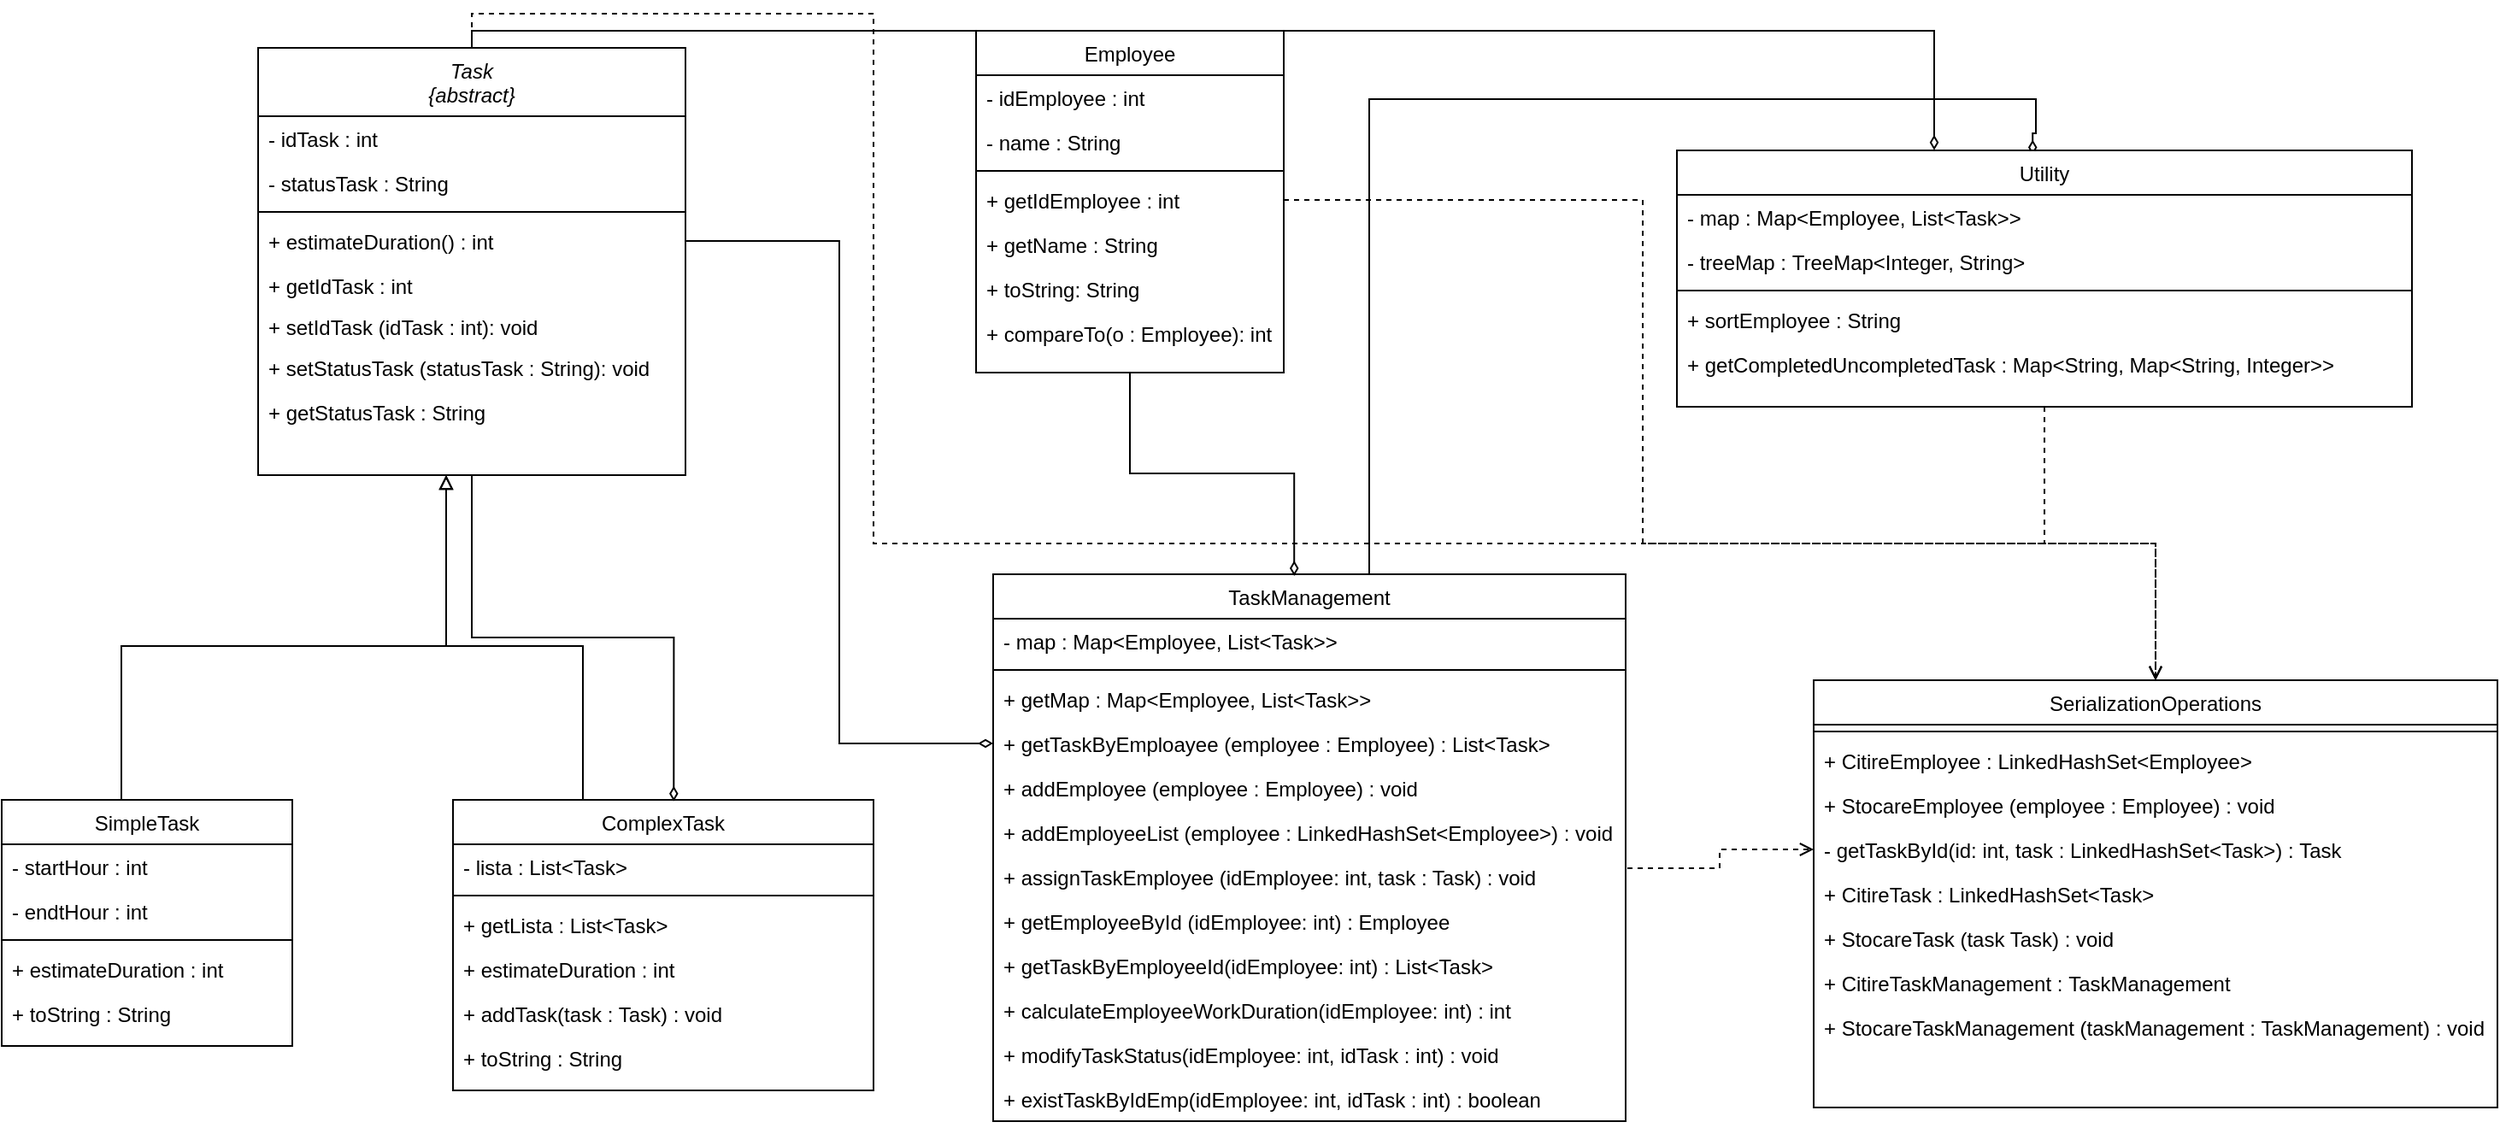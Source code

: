 <mxfile version="26.1.1">
  <diagram id="C5RBs43oDa-KdzZeNtuy" name="Page-1">
    <mxGraphModel dx="934" dy="601" grid="1" gridSize="10" guides="1" tooltips="1" connect="1" arrows="1" fold="1" page="1" pageScale="1" pageWidth="827" pageHeight="1169" math="0" shadow="0">
      <root>
        <mxCell id="WIyWlLk6GJQsqaUBKTNV-0" />
        <mxCell id="WIyWlLk6GJQsqaUBKTNV-1" parent="WIyWlLk6GJQsqaUBKTNV-0" />
        <mxCell id="DZLVX60gRmPxPwTFf5g4-66" style="edgeStyle=orthogonalEdgeStyle;rounded=0;orthogonalLoop=1;jettySize=auto;html=1;exitX=0.5;exitY=0;exitDx=0;exitDy=0;dashed=1;endArrow=open;endFill=0;" parent="WIyWlLk6GJQsqaUBKTNV-1" source="zkfFHV4jXpPFQw0GAbJ--0" edge="1">
          <mxGeometry relative="1" as="geometry">
            <mxPoint x="1330" y="490" as="targetPoint" />
            <Array as="points">
              <mxPoint x="345" y="100" />
              <mxPoint x="580" y="100" />
              <mxPoint x="580" y="410" />
              <mxPoint x="1330" y="410" />
            </Array>
          </mxGeometry>
        </mxCell>
        <mxCell id="zkfFHV4jXpPFQw0GAbJ--0" value="Task&#xa;{abstract}&#xa;" style="swimlane;fontStyle=2;align=center;verticalAlign=top;childLayout=stackLayout;horizontal=1;startSize=40;horizontalStack=0;resizeParent=1;resizeLast=0;collapsible=1;marginBottom=0;rounded=0;shadow=0;strokeWidth=1;" parent="WIyWlLk6GJQsqaUBKTNV-1" vertex="1">
          <mxGeometry x="220" y="120" width="250" height="250" as="geometry">
            <mxRectangle x="220" y="120" width="160" height="26" as="alternateBounds" />
          </mxGeometry>
        </mxCell>
        <mxCell id="zkfFHV4jXpPFQw0GAbJ--1" value="- idTask : int" style="text;align=left;verticalAlign=top;spacingLeft=4;spacingRight=4;overflow=hidden;rotatable=0;points=[[0,0.5],[1,0.5]];portConstraint=eastwest;" parent="zkfFHV4jXpPFQw0GAbJ--0" vertex="1">
          <mxGeometry y="40" width="250" height="26" as="geometry" />
        </mxCell>
        <mxCell id="zkfFHV4jXpPFQw0GAbJ--2" value="- statusTask : String" style="text;align=left;verticalAlign=top;spacingLeft=4;spacingRight=4;overflow=hidden;rotatable=0;points=[[0,0.5],[1,0.5]];portConstraint=eastwest;rounded=0;shadow=0;html=0;" parent="zkfFHV4jXpPFQw0GAbJ--0" vertex="1">
          <mxGeometry y="66" width="250" height="26" as="geometry" />
        </mxCell>
        <mxCell id="zkfFHV4jXpPFQw0GAbJ--4" value="" style="line;html=1;strokeWidth=1;align=left;verticalAlign=middle;spacingTop=-1;spacingLeft=3;spacingRight=3;rotatable=0;labelPosition=right;points=[];portConstraint=eastwest;" parent="zkfFHV4jXpPFQw0GAbJ--0" vertex="1">
          <mxGeometry y="92" width="250" height="8" as="geometry" />
        </mxCell>
        <mxCell id="zkfFHV4jXpPFQw0GAbJ--5" value="+ estimateDuration() : int&#xa;" style="text;align=left;verticalAlign=top;spacingLeft=4;spacingRight=4;overflow=hidden;rotatable=0;points=[[0,0.5],[1,0.5]];portConstraint=eastwest;" parent="zkfFHV4jXpPFQw0GAbJ--0" vertex="1">
          <mxGeometry y="100" width="250" height="26" as="geometry" />
        </mxCell>
        <mxCell id="DZLVX60gRmPxPwTFf5g4-1" value="+ getIdTask : int&#xa;" style="text;align=left;verticalAlign=top;spacingLeft=4;spacingRight=4;overflow=hidden;rotatable=0;points=[[0,0.5],[1,0.5]];portConstraint=eastwest;" parent="zkfFHV4jXpPFQw0GAbJ--0" vertex="1">
          <mxGeometry y="126" width="250" height="24" as="geometry" />
        </mxCell>
        <mxCell id="DZLVX60gRmPxPwTFf5g4-5" value="+ setIdTask (idTask : int): void&#xa;" style="text;align=left;verticalAlign=top;spacingLeft=4;spacingRight=4;overflow=hidden;rotatable=0;points=[[0,0.5],[1,0.5]];portConstraint=eastwest;" parent="zkfFHV4jXpPFQw0GAbJ--0" vertex="1">
          <mxGeometry y="150" width="250" height="24" as="geometry" />
        </mxCell>
        <mxCell id="DZLVX60gRmPxPwTFf5g4-6" value="+ setStatusTask (statusTask : String): void" style="text;align=left;verticalAlign=top;spacingLeft=4;spacingRight=4;overflow=hidden;rotatable=0;points=[[0,0.5],[1,0.5]];portConstraint=eastwest;" parent="zkfFHV4jXpPFQw0GAbJ--0" vertex="1">
          <mxGeometry y="174" width="250" height="26" as="geometry" />
        </mxCell>
        <mxCell id="DZLVX60gRmPxPwTFf5g4-7" value="+ getStatusTask : String" style="text;align=left;verticalAlign=top;spacingLeft=4;spacingRight=4;overflow=hidden;rotatable=0;points=[[0,0.5],[1,0.5]];portConstraint=eastwest;" parent="zkfFHV4jXpPFQw0GAbJ--0" vertex="1">
          <mxGeometry y="200" width="250" height="26" as="geometry" />
        </mxCell>
        <mxCell id="DZLVX60gRmPxPwTFf5g4-10" style="edgeStyle=orthogonalEdgeStyle;rounded=0;orthogonalLoop=1;jettySize=auto;html=1;endArrow=block;endFill=0;" parent="WIyWlLk6GJQsqaUBKTNV-1" source="zkfFHV4jXpPFQw0GAbJ--6" edge="1">
          <mxGeometry relative="1" as="geometry">
            <mxPoint x="330.0" y="370" as="targetPoint" />
            <Array as="points">
              <mxPoint x="140" y="470" />
              <mxPoint x="330" y="470" />
            </Array>
          </mxGeometry>
        </mxCell>
        <mxCell id="zkfFHV4jXpPFQw0GAbJ--6" value="SimpleTask" style="swimlane;fontStyle=0;align=center;verticalAlign=top;childLayout=stackLayout;horizontal=1;startSize=26;horizontalStack=0;resizeParent=1;resizeLast=0;collapsible=1;marginBottom=0;rounded=0;shadow=0;strokeWidth=1;" parent="WIyWlLk6GJQsqaUBKTNV-1" vertex="1">
          <mxGeometry x="70" y="560" width="170" height="144" as="geometry">
            <mxRectangle x="130" y="380" width="160" height="26" as="alternateBounds" />
          </mxGeometry>
        </mxCell>
        <mxCell id="zkfFHV4jXpPFQw0GAbJ--7" value="- startHour : int" style="text;align=left;verticalAlign=top;spacingLeft=4;spacingRight=4;overflow=hidden;rotatable=0;points=[[0,0.5],[1,0.5]];portConstraint=eastwest;" parent="zkfFHV4jXpPFQw0GAbJ--6" vertex="1">
          <mxGeometry y="26" width="170" height="26" as="geometry" />
        </mxCell>
        <mxCell id="zkfFHV4jXpPFQw0GAbJ--8" value="- endtHour : int" style="text;align=left;verticalAlign=top;spacingLeft=4;spacingRight=4;overflow=hidden;rotatable=0;points=[[0,0.5],[1,0.5]];portConstraint=eastwest;rounded=0;shadow=0;html=0;" parent="zkfFHV4jXpPFQw0GAbJ--6" vertex="1">
          <mxGeometry y="52" width="170" height="26" as="geometry" />
        </mxCell>
        <mxCell id="zkfFHV4jXpPFQw0GAbJ--9" value="" style="line;html=1;strokeWidth=1;align=left;verticalAlign=middle;spacingTop=-1;spacingLeft=3;spacingRight=3;rotatable=0;labelPosition=right;points=[];portConstraint=eastwest;" parent="zkfFHV4jXpPFQw0GAbJ--6" vertex="1">
          <mxGeometry y="78" width="170" height="8" as="geometry" />
        </mxCell>
        <mxCell id="zkfFHV4jXpPFQw0GAbJ--10" value="+ estimateDuration : int" style="text;align=left;verticalAlign=top;spacingLeft=4;spacingRight=4;overflow=hidden;rotatable=0;points=[[0,0.5],[1,0.5]];portConstraint=eastwest;fontStyle=0" parent="zkfFHV4jXpPFQw0GAbJ--6" vertex="1">
          <mxGeometry y="86" width="170" height="26" as="geometry" />
        </mxCell>
        <mxCell id="zkfFHV4jXpPFQw0GAbJ--11" value="+ toString : String" style="text;align=left;verticalAlign=top;spacingLeft=4;spacingRight=4;overflow=hidden;rotatable=0;points=[[0,0.5],[1,0.5]];portConstraint=eastwest;" parent="zkfFHV4jXpPFQw0GAbJ--6" vertex="1">
          <mxGeometry y="112" width="170" height="28" as="geometry" />
        </mxCell>
        <mxCell id="DZLVX60gRmPxPwTFf5g4-11" style="edgeStyle=orthogonalEdgeStyle;rounded=0;orthogonalLoop=1;jettySize=auto;html=1;exitX=0.5;exitY=0;exitDx=0;exitDy=0;endArrow=block;endFill=0;" parent="WIyWlLk6GJQsqaUBKTNV-1" source="zkfFHV4jXpPFQw0GAbJ--13" edge="1">
          <mxGeometry relative="1" as="geometry">
            <mxPoint x="330.0" y="370" as="targetPoint" />
            <Array as="points">
              <mxPoint x="410" y="560" />
              <mxPoint x="410" y="470" />
              <mxPoint x="330" y="470" />
            </Array>
          </mxGeometry>
        </mxCell>
        <mxCell id="zkfFHV4jXpPFQw0GAbJ--13" value="ComplexTask" style="swimlane;fontStyle=0;align=center;verticalAlign=top;childLayout=stackLayout;horizontal=1;startSize=26;horizontalStack=0;resizeParent=1;resizeLast=0;collapsible=1;marginBottom=0;rounded=0;shadow=0;strokeWidth=1;" parent="WIyWlLk6GJQsqaUBKTNV-1" vertex="1">
          <mxGeometry x="334" y="560" width="246" height="170" as="geometry">
            <mxRectangle x="340" y="380" width="170" height="26" as="alternateBounds" />
          </mxGeometry>
        </mxCell>
        <mxCell id="zkfFHV4jXpPFQw0GAbJ--14" value="- lista : List&lt;Task&gt;" style="text;align=left;verticalAlign=top;spacingLeft=4;spacingRight=4;overflow=hidden;rotatable=0;points=[[0,0.5],[1,0.5]];portConstraint=eastwest;" parent="zkfFHV4jXpPFQw0GAbJ--13" vertex="1">
          <mxGeometry y="26" width="246" height="26" as="geometry" />
        </mxCell>
        <mxCell id="zkfFHV4jXpPFQw0GAbJ--15" value="" style="line;html=1;strokeWidth=1;align=left;verticalAlign=middle;spacingTop=-1;spacingLeft=3;spacingRight=3;rotatable=0;labelPosition=right;points=[];portConstraint=eastwest;" parent="zkfFHV4jXpPFQw0GAbJ--13" vertex="1">
          <mxGeometry y="52" width="246" height="8" as="geometry" />
        </mxCell>
        <mxCell id="DZLVX60gRmPxPwTFf5g4-12" value="+ getLista : List&lt;Task&gt;" style="text;align=left;verticalAlign=top;spacingLeft=4;spacingRight=4;overflow=hidden;rotatable=0;points=[[0,0.5],[1,0.5]];portConstraint=eastwest;fontStyle=0" parent="zkfFHV4jXpPFQw0GAbJ--13" vertex="1">
          <mxGeometry y="60" width="246" height="26" as="geometry" />
        </mxCell>
        <mxCell id="DZLVX60gRmPxPwTFf5g4-13" value="+ estimateDuration : int" style="text;align=left;verticalAlign=top;spacingLeft=4;spacingRight=4;overflow=hidden;rotatable=0;points=[[0,0.5],[1,0.5]];portConstraint=eastwest;fontStyle=0" parent="zkfFHV4jXpPFQw0GAbJ--13" vertex="1">
          <mxGeometry y="86" width="246" height="26" as="geometry" />
        </mxCell>
        <mxCell id="DZLVX60gRmPxPwTFf5g4-14" value="+ addTask(task : Task) : void" style="text;align=left;verticalAlign=top;spacingLeft=4;spacingRight=4;overflow=hidden;rotatable=0;points=[[0,0.5],[1,0.5]];portConstraint=eastwest;fontStyle=0" parent="zkfFHV4jXpPFQw0GAbJ--13" vertex="1">
          <mxGeometry y="112" width="246" height="26" as="geometry" />
        </mxCell>
        <mxCell id="DZLVX60gRmPxPwTFf5g4-15" value="+ toString : String" style="text;align=left;verticalAlign=top;spacingLeft=4;spacingRight=4;overflow=hidden;rotatable=0;points=[[0,0.5],[1,0.5]];portConstraint=eastwest;fontStyle=0" parent="zkfFHV4jXpPFQw0GAbJ--13" vertex="1">
          <mxGeometry y="138" width="246" height="26" as="geometry" />
        </mxCell>
        <mxCell id="DZLVX60gRmPxPwTFf5g4-56" style="edgeStyle=orthogonalEdgeStyle;rounded=0;orthogonalLoop=1;jettySize=auto;html=1;exitX=0.5;exitY=0;exitDx=0;exitDy=0;entryX=0.484;entryY=0.018;entryDx=0;entryDy=0;endArrow=diamondThin;endFill=0;entryPerimeter=0;" parent="WIyWlLk6GJQsqaUBKTNV-1" source="DZLVX60gRmPxPwTFf5g4-38" target="DZLVX60gRmPxPwTFf5g4-18" edge="1">
          <mxGeometry relative="1" as="geometry">
            <mxPoint x="750" y="330" as="sourcePoint" />
            <mxPoint x="1285" y="200" as="targetPoint" />
            <Array as="points">
              <mxPoint x="870" y="428" />
              <mxPoint x="870" y="150" />
              <mxPoint x="1260" y="150" />
              <mxPoint x="1260" y="170" />
              <mxPoint x="1258" y="170" />
            </Array>
          </mxGeometry>
        </mxCell>
        <mxCell id="zkfFHV4jXpPFQw0GAbJ--17" value="Employee" style="swimlane;fontStyle=0;align=center;verticalAlign=top;childLayout=stackLayout;horizontal=1;startSize=26;horizontalStack=0;resizeParent=1;resizeLast=0;collapsible=1;marginBottom=0;rounded=0;shadow=0;strokeWidth=1;" parent="WIyWlLk6GJQsqaUBKTNV-1" vertex="1">
          <mxGeometry x="640" y="110" width="180" height="200" as="geometry">
            <mxRectangle x="550" y="140" width="160" height="26" as="alternateBounds" />
          </mxGeometry>
        </mxCell>
        <mxCell id="zkfFHV4jXpPFQw0GAbJ--18" value="- idEmployee : int" style="text;align=left;verticalAlign=top;spacingLeft=4;spacingRight=4;overflow=hidden;rotatable=0;points=[[0,0.5],[1,0.5]];portConstraint=eastwest;" parent="zkfFHV4jXpPFQw0GAbJ--17" vertex="1">
          <mxGeometry y="26" width="180" height="26" as="geometry" />
        </mxCell>
        <mxCell id="zkfFHV4jXpPFQw0GAbJ--19" value="- name : String" style="text;align=left;verticalAlign=top;spacingLeft=4;spacingRight=4;overflow=hidden;rotatable=0;points=[[0,0.5],[1,0.5]];portConstraint=eastwest;rounded=0;shadow=0;html=0;" parent="zkfFHV4jXpPFQw0GAbJ--17" vertex="1">
          <mxGeometry y="52" width="180" height="26" as="geometry" />
        </mxCell>
        <mxCell id="zkfFHV4jXpPFQw0GAbJ--23" value="" style="line;html=1;strokeWidth=1;align=left;verticalAlign=middle;spacingTop=-1;spacingLeft=3;spacingRight=3;rotatable=0;labelPosition=right;points=[];portConstraint=eastwest;" parent="zkfFHV4jXpPFQw0GAbJ--17" vertex="1">
          <mxGeometry y="78" width="180" height="8" as="geometry" />
        </mxCell>
        <mxCell id="zkfFHV4jXpPFQw0GAbJ--24" value="+ getIdEmployee : int" style="text;align=left;verticalAlign=top;spacingLeft=4;spacingRight=4;overflow=hidden;rotatable=0;points=[[0,0.5],[1,0.5]];portConstraint=eastwest;" parent="zkfFHV4jXpPFQw0GAbJ--17" vertex="1">
          <mxGeometry y="86" width="180" height="26" as="geometry" />
        </mxCell>
        <mxCell id="zkfFHV4jXpPFQw0GAbJ--25" value="+ getName : String" style="text;align=left;verticalAlign=top;spacingLeft=4;spacingRight=4;overflow=hidden;rotatable=0;points=[[0,0.5],[1,0.5]];portConstraint=eastwest;" parent="zkfFHV4jXpPFQw0GAbJ--17" vertex="1">
          <mxGeometry y="112" width="180" height="26" as="geometry" />
        </mxCell>
        <mxCell id="DZLVX60gRmPxPwTFf5g4-16" value="+ toString: String" style="text;align=left;verticalAlign=top;spacingLeft=4;spacingRight=4;overflow=hidden;rotatable=0;points=[[0,0.5],[1,0.5]];portConstraint=eastwest;" parent="zkfFHV4jXpPFQw0GAbJ--17" vertex="1">
          <mxGeometry y="138" width="180" height="26" as="geometry" />
        </mxCell>
        <mxCell id="DZLVX60gRmPxPwTFf5g4-17" value="+ compareTo(o : Employee): int" style="text;align=left;verticalAlign=top;spacingLeft=4;spacingRight=4;overflow=hidden;rotatable=0;points=[[0,0.5],[1,0.5]];portConstraint=eastwest;" parent="zkfFHV4jXpPFQw0GAbJ--17" vertex="1">
          <mxGeometry y="164" width="180" height="26" as="geometry" />
        </mxCell>
        <mxCell id="DZLVX60gRmPxPwTFf5g4-60" style="edgeStyle=orthogonalEdgeStyle;rounded=0;orthogonalLoop=1;jettySize=auto;html=1;exitX=0.5;exitY=1;exitDx=0;exitDy=0;entryX=0.5;entryY=0;entryDx=0;entryDy=0;dashed=1;endArrow=open;endFill=0;" parent="WIyWlLk6GJQsqaUBKTNV-1" source="DZLVX60gRmPxPwTFf5g4-18" target="DZLVX60gRmPxPwTFf5g4-26" edge="1">
          <mxGeometry relative="1" as="geometry" />
        </mxCell>
        <mxCell id="DZLVX60gRmPxPwTFf5g4-18" value="Utility" style="swimlane;fontStyle=0;align=center;verticalAlign=top;childLayout=stackLayout;horizontal=1;startSize=26;horizontalStack=0;resizeParent=1;resizeLast=0;collapsible=1;marginBottom=0;rounded=0;shadow=0;strokeWidth=1;" parent="WIyWlLk6GJQsqaUBKTNV-1" vertex="1">
          <mxGeometry x="1050" y="180" width="430" height="150" as="geometry">
            <mxRectangle x="550" y="140" width="160" height="26" as="alternateBounds" />
          </mxGeometry>
        </mxCell>
        <mxCell id="DZLVX60gRmPxPwTFf5g4-19" value="- map : Map&lt;Employee, List&lt;Task&gt;&gt;" style="text;align=left;verticalAlign=top;spacingLeft=4;spacingRight=4;overflow=hidden;rotatable=0;points=[[0,0.5],[1,0.5]];portConstraint=eastwest;" parent="DZLVX60gRmPxPwTFf5g4-18" vertex="1">
          <mxGeometry y="26" width="430" height="26" as="geometry" />
        </mxCell>
        <mxCell id="DZLVX60gRmPxPwTFf5g4-20" value="- treeMap : TreeMap&lt;Integer, String&gt;" style="text;align=left;verticalAlign=top;spacingLeft=4;spacingRight=4;overflow=hidden;rotatable=0;points=[[0,0.5],[1,0.5]];portConstraint=eastwest;rounded=0;shadow=0;html=0;" parent="DZLVX60gRmPxPwTFf5g4-18" vertex="1">
          <mxGeometry y="52" width="430" height="26" as="geometry" />
        </mxCell>
        <mxCell id="DZLVX60gRmPxPwTFf5g4-21" value="" style="line;html=1;strokeWidth=1;align=left;verticalAlign=middle;spacingTop=-1;spacingLeft=3;spacingRight=3;rotatable=0;labelPosition=right;points=[];portConstraint=eastwest;" parent="DZLVX60gRmPxPwTFf5g4-18" vertex="1">
          <mxGeometry y="78" width="430" height="8" as="geometry" />
        </mxCell>
        <mxCell id="DZLVX60gRmPxPwTFf5g4-22" value="+ sortEmployee : String" style="text;align=left;verticalAlign=top;spacingLeft=4;spacingRight=4;overflow=hidden;rotatable=0;points=[[0,0.5],[1,0.5]];portConstraint=eastwest;" parent="DZLVX60gRmPxPwTFf5g4-18" vertex="1">
          <mxGeometry y="86" width="430" height="26" as="geometry" />
        </mxCell>
        <mxCell id="DZLVX60gRmPxPwTFf5g4-23" value="+ getCompletedUncompletedTask : Map&lt;String, Map&lt;String, Integer&gt;&gt;" style="text;align=left;verticalAlign=top;spacingLeft=4;spacingRight=4;overflow=hidden;rotatable=0;points=[[0,0.5],[1,0.5]];portConstraint=eastwest;" parent="DZLVX60gRmPxPwTFf5g4-18" vertex="1">
          <mxGeometry y="112" width="430" height="26" as="geometry" />
        </mxCell>
        <mxCell id="DZLVX60gRmPxPwTFf5g4-26" value="SerializationOperations" style="swimlane;fontStyle=0;align=center;verticalAlign=top;childLayout=stackLayout;horizontal=1;startSize=26;horizontalStack=0;resizeParent=1;resizeLast=0;collapsible=1;marginBottom=0;rounded=0;shadow=0;strokeWidth=1;" parent="WIyWlLk6GJQsqaUBKTNV-1" vertex="1">
          <mxGeometry x="1130" y="490" width="400" height="250" as="geometry">
            <mxRectangle x="550" y="140" width="160" height="26" as="alternateBounds" />
          </mxGeometry>
        </mxCell>
        <mxCell id="DZLVX60gRmPxPwTFf5g4-29" value="" style="line;html=1;strokeWidth=1;align=left;verticalAlign=middle;spacingTop=-1;spacingLeft=3;spacingRight=3;rotatable=0;labelPosition=right;points=[];portConstraint=eastwest;" parent="DZLVX60gRmPxPwTFf5g4-26" vertex="1">
          <mxGeometry y="26" width="400" height="8" as="geometry" />
        </mxCell>
        <mxCell id="DZLVX60gRmPxPwTFf5g4-30" value="+ CitireEmployee : LinkedHashSet&lt;Employee&gt;" style="text;align=left;verticalAlign=top;spacingLeft=4;spacingRight=4;overflow=hidden;rotatable=0;points=[[0,0.5],[1,0.5]];portConstraint=eastwest;" parent="DZLVX60gRmPxPwTFf5g4-26" vertex="1">
          <mxGeometry y="34" width="400" height="26" as="geometry" />
        </mxCell>
        <mxCell id="DZLVX60gRmPxPwTFf5g4-31" value="+ StocareEmployee (employee : Employee) : void " style="text;align=left;verticalAlign=top;spacingLeft=4;spacingRight=4;overflow=hidden;rotatable=0;points=[[0,0.5],[1,0.5]];portConstraint=eastwest;" parent="DZLVX60gRmPxPwTFf5g4-26" vertex="1">
          <mxGeometry y="60" width="400" height="26" as="geometry" />
        </mxCell>
        <mxCell id="DZLVX60gRmPxPwTFf5g4-33" value="- getTaskById(id: int, task : LinkedHashSet&lt;Task&gt;) : Task" style="text;align=left;verticalAlign=top;spacingLeft=4;spacingRight=4;overflow=hidden;rotatable=0;points=[[0,0.5],[1,0.5]];portConstraint=eastwest;" parent="DZLVX60gRmPxPwTFf5g4-26" vertex="1">
          <mxGeometry y="86" width="400" height="26" as="geometry" />
        </mxCell>
        <mxCell id="DZLVX60gRmPxPwTFf5g4-34" value="+ CitireTask : LinkedHashSet&lt;Task&gt;" style="text;align=left;verticalAlign=top;spacingLeft=4;spacingRight=4;overflow=hidden;rotatable=0;points=[[0,0.5],[1,0.5]];portConstraint=eastwest;" parent="DZLVX60gRmPxPwTFf5g4-26" vertex="1">
          <mxGeometry y="112" width="400" height="26" as="geometry" />
        </mxCell>
        <mxCell id="DZLVX60gRmPxPwTFf5g4-35" value="+ StocareTask (task Task) : void" style="text;align=left;verticalAlign=top;spacingLeft=4;spacingRight=4;overflow=hidden;rotatable=0;points=[[0,0.5],[1,0.5]];portConstraint=eastwest;" parent="DZLVX60gRmPxPwTFf5g4-26" vertex="1">
          <mxGeometry y="138" width="400" height="26" as="geometry" />
        </mxCell>
        <mxCell id="DZLVX60gRmPxPwTFf5g4-36" value="+ CitireTaskManagement : TaskManagement" style="text;align=left;verticalAlign=top;spacingLeft=4;spacingRight=4;overflow=hidden;rotatable=0;points=[[0,0.5],[1,0.5]];portConstraint=eastwest;" parent="DZLVX60gRmPxPwTFf5g4-26" vertex="1">
          <mxGeometry y="164" width="400" height="26" as="geometry" />
        </mxCell>
        <mxCell id="DZLVX60gRmPxPwTFf5g4-37" value="+ StocareTaskManagement (taskManagement : TaskManagement) : void" style="text;align=left;verticalAlign=top;spacingLeft=4;spacingRight=4;overflow=hidden;rotatable=0;points=[[0,0.5],[1,0.5]];portConstraint=eastwest;" parent="DZLVX60gRmPxPwTFf5g4-26" vertex="1">
          <mxGeometry y="190" width="400" height="26" as="geometry" />
        </mxCell>
        <mxCell id="DZLVX60gRmPxPwTFf5g4-38" value="TaskManagement" style="swimlane;fontStyle=0;align=center;verticalAlign=top;childLayout=stackLayout;horizontal=1;startSize=26;horizontalStack=0;resizeParent=1;resizeLast=0;collapsible=1;marginBottom=0;rounded=0;shadow=0;strokeWidth=1;" parent="WIyWlLk6GJQsqaUBKTNV-1" vertex="1">
          <mxGeometry x="650" y="428" width="370" height="320" as="geometry">
            <mxRectangle x="550" y="140" width="160" height="26" as="alternateBounds" />
          </mxGeometry>
        </mxCell>
        <mxCell id="DZLVX60gRmPxPwTFf5g4-39" value="- map : Map&lt;Employee, List&lt;Task&gt;&gt;" style="text;align=left;verticalAlign=top;spacingLeft=4;spacingRight=4;overflow=hidden;rotatable=0;points=[[0,0.5],[1,0.5]];portConstraint=eastwest;" parent="DZLVX60gRmPxPwTFf5g4-38" vertex="1">
          <mxGeometry y="26" width="370" height="26" as="geometry" />
        </mxCell>
        <mxCell id="DZLVX60gRmPxPwTFf5g4-41" value="" style="line;html=1;strokeWidth=1;align=left;verticalAlign=middle;spacingTop=-1;spacingLeft=3;spacingRight=3;rotatable=0;labelPosition=right;points=[];portConstraint=eastwest;" parent="DZLVX60gRmPxPwTFf5g4-38" vertex="1">
          <mxGeometry y="52" width="370" height="8" as="geometry" />
        </mxCell>
        <mxCell id="DZLVX60gRmPxPwTFf5g4-42" value="+ getMap : Map&lt;Employee, List&lt;Task&gt;&gt;" style="text;align=left;verticalAlign=top;spacingLeft=4;spacingRight=4;overflow=hidden;rotatable=0;points=[[0,0.5],[1,0.5]];portConstraint=eastwest;" parent="DZLVX60gRmPxPwTFf5g4-38" vertex="1">
          <mxGeometry y="60" width="370" height="26" as="geometry" />
        </mxCell>
        <mxCell id="DZLVX60gRmPxPwTFf5g4-43" value="+ getTaskByEmploayee (employee : Employee) : List&lt;Task&gt;" style="text;align=left;verticalAlign=top;spacingLeft=4;spacingRight=4;overflow=hidden;rotatable=0;points=[[0,0.5],[1,0.5]];portConstraint=eastwest;" parent="DZLVX60gRmPxPwTFf5g4-38" vertex="1">
          <mxGeometry y="86" width="370" height="26" as="geometry" />
        </mxCell>
        <mxCell id="DZLVX60gRmPxPwTFf5g4-44" value="+ addEmployee (employee : Employee) : void" style="text;align=left;verticalAlign=top;spacingLeft=4;spacingRight=4;overflow=hidden;rotatable=0;points=[[0,0.5],[1,0.5]];portConstraint=eastwest;" parent="DZLVX60gRmPxPwTFf5g4-38" vertex="1">
          <mxGeometry y="112" width="370" height="26" as="geometry" />
        </mxCell>
        <mxCell id="DZLVX60gRmPxPwTFf5g4-45" value="+ addEmployeeList (employee : LinkedHashSet&lt;Employee&gt;) : void" style="text;align=left;verticalAlign=top;spacingLeft=4;spacingRight=4;overflow=hidden;rotatable=0;points=[[0,0.5],[1,0.5]];portConstraint=eastwest;" parent="DZLVX60gRmPxPwTFf5g4-38" vertex="1">
          <mxGeometry y="138" width="370" height="26" as="geometry" />
        </mxCell>
        <mxCell id="DZLVX60gRmPxPwTFf5g4-46" value="+ assignTaskEmployee (idEmployee: int, task : Task) : void" style="text;align=left;verticalAlign=top;spacingLeft=4;spacingRight=4;overflow=hidden;rotatable=0;points=[[0,0.5],[1,0.5]];portConstraint=eastwest;" parent="DZLVX60gRmPxPwTFf5g4-38" vertex="1">
          <mxGeometry y="164" width="370" height="26" as="geometry" />
        </mxCell>
        <mxCell id="DZLVX60gRmPxPwTFf5g4-47" value="+ getEmployeeById (idEmployee: int) : Employee" style="text;align=left;verticalAlign=top;spacingLeft=4;spacingRight=4;overflow=hidden;rotatable=0;points=[[0,0.5],[1,0.5]];portConstraint=eastwest;" parent="DZLVX60gRmPxPwTFf5g4-38" vertex="1">
          <mxGeometry y="190" width="370" height="26" as="geometry" />
        </mxCell>
        <mxCell id="DZLVX60gRmPxPwTFf5g4-48" value="+ getTaskByEmployeeId(idEmployee: int) : List&lt;Task&gt;" style="text;align=left;verticalAlign=top;spacingLeft=4;spacingRight=4;overflow=hidden;rotatable=0;points=[[0,0.5],[1,0.5]];portConstraint=eastwest;" parent="DZLVX60gRmPxPwTFf5g4-38" vertex="1">
          <mxGeometry y="216" width="370" height="26" as="geometry" />
        </mxCell>
        <mxCell id="DZLVX60gRmPxPwTFf5g4-49" value="+ calculateEmployeeWorkDuration(idEmployee: int) : int" style="text;align=left;verticalAlign=top;spacingLeft=4;spacingRight=4;overflow=hidden;rotatable=0;points=[[0,0.5],[1,0.5]];portConstraint=eastwest;" parent="DZLVX60gRmPxPwTFf5g4-38" vertex="1">
          <mxGeometry y="242" width="370" height="26" as="geometry" />
        </mxCell>
        <mxCell id="DZLVX60gRmPxPwTFf5g4-50" value="+ modifyTaskStatus(idEmployee: int, idTask : int) : void" style="text;align=left;verticalAlign=top;spacingLeft=4;spacingRight=4;overflow=hidden;rotatable=0;points=[[0,0.5],[1,0.5]];portConstraint=eastwest;" parent="DZLVX60gRmPxPwTFf5g4-38" vertex="1">
          <mxGeometry y="268" width="370" height="26" as="geometry" />
        </mxCell>
        <mxCell id="DZLVX60gRmPxPwTFf5g4-51" value="+ existTaskByIdEmp(idEmployee: int, idTask : int) : boolean" style="text;align=left;verticalAlign=top;spacingLeft=4;spacingRight=4;overflow=hidden;rotatable=0;points=[[0,0.5],[1,0.5]];portConstraint=eastwest;" parent="DZLVX60gRmPxPwTFf5g4-38" vertex="1">
          <mxGeometry y="294" width="370" height="26" as="geometry" />
        </mxCell>
        <mxCell id="DZLVX60gRmPxPwTFf5g4-54" style="edgeStyle=orthogonalEdgeStyle;rounded=0;orthogonalLoop=1;jettySize=auto;html=1;exitX=0.5;exitY=1;exitDx=0;exitDy=0;entryX=0.476;entryY=0.003;entryDx=0;entryDy=0;entryPerimeter=0;endArrow=diamondThin;endFill=0;" parent="WIyWlLk6GJQsqaUBKTNV-1" source="zkfFHV4jXpPFQw0GAbJ--17" target="DZLVX60gRmPxPwTFf5g4-38" edge="1">
          <mxGeometry relative="1" as="geometry" />
        </mxCell>
        <mxCell id="DZLVX60gRmPxPwTFf5g4-58" style="edgeStyle=orthogonalEdgeStyle;rounded=0;orthogonalLoop=1;jettySize=auto;html=1;exitX=0.5;exitY=1;exitDx=0;exitDy=0;entryX=0.525;entryY=0.005;entryDx=0;entryDy=0;entryPerimeter=0;endArrow=diamondThin;endFill=0;" parent="WIyWlLk6GJQsqaUBKTNV-1" source="zkfFHV4jXpPFQw0GAbJ--0" target="zkfFHV4jXpPFQw0GAbJ--13" edge="1">
          <mxGeometry relative="1" as="geometry" />
        </mxCell>
        <mxCell id="DZLVX60gRmPxPwTFf5g4-59" style="edgeStyle=orthogonalEdgeStyle;rounded=0;orthogonalLoop=1;jettySize=auto;html=1;exitX=1;exitY=0.5;exitDx=0;exitDy=0;entryX=0;entryY=0.5;entryDx=0;entryDy=0;endArrow=diamondThin;endFill=0;" parent="WIyWlLk6GJQsqaUBKTNV-1" source="zkfFHV4jXpPFQw0GAbJ--5" target="DZLVX60gRmPxPwTFf5g4-43" edge="1">
          <mxGeometry relative="1" as="geometry" />
        </mxCell>
        <mxCell id="DZLVX60gRmPxPwTFf5g4-63" style="edgeStyle=orthogonalEdgeStyle;rounded=0;orthogonalLoop=1;jettySize=auto;html=1;exitX=1;exitY=0.5;exitDx=0;exitDy=0;entryX=0.5;entryY=0;entryDx=0;entryDy=0;dashed=1;endArrow=open;endFill=0;" parent="WIyWlLk6GJQsqaUBKTNV-1" source="zkfFHV4jXpPFQw0GAbJ--24" target="DZLVX60gRmPxPwTFf5g4-26" edge="1">
          <mxGeometry relative="1" as="geometry">
            <Array as="points">
              <mxPoint x="1030" y="209" />
              <mxPoint x="1030" y="410" />
              <mxPoint x="1330" y="410" />
            </Array>
          </mxGeometry>
        </mxCell>
        <mxCell id="DZLVX60gRmPxPwTFf5g4-65" style="edgeStyle=orthogonalEdgeStyle;rounded=0;orthogonalLoop=1;jettySize=auto;html=1;exitX=1;exitY=0.5;exitDx=0;exitDy=0;entryX=0;entryY=0.5;entryDx=0;entryDy=0;dashed=1;endArrow=open;endFill=0;" parent="WIyWlLk6GJQsqaUBKTNV-1" source="DZLVX60gRmPxPwTFf5g4-46" target="DZLVX60gRmPxPwTFf5g4-33" edge="1">
          <mxGeometry relative="1" as="geometry">
            <Array as="points">
              <mxPoint x="1020" y="600" />
              <mxPoint x="1075" y="600" />
              <mxPoint x="1075" y="589" />
            </Array>
          </mxGeometry>
        </mxCell>
        <mxCell id="_FnkmWyM0EWpCQ7O_aO2-0" style="edgeStyle=orthogonalEdgeStyle;rounded=0;orthogonalLoop=1;jettySize=auto;html=1;exitX=0.5;exitY=0;exitDx=0;exitDy=0;entryX=0.35;entryY=-0.001;entryDx=0;entryDy=0;entryPerimeter=0;endArrow=diamondThin;endFill=0;" parent="WIyWlLk6GJQsqaUBKTNV-1" source="zkfFHV4jXpPFQw0GAbJ--0" target="DZLVX60gRmPxPwTFf5g4-18" edge="1">
          <mxGeometry relative="1" as="geometry">
            <Array as="points">
              <mxPoint x="345" y="110" />
              <mxPoint x="1201" y="110" />
            </Array>
          </mxGeometry>
        </mxCell>
      </root>
    </mxGraphModel>
  </diagram>
</mxfile>
